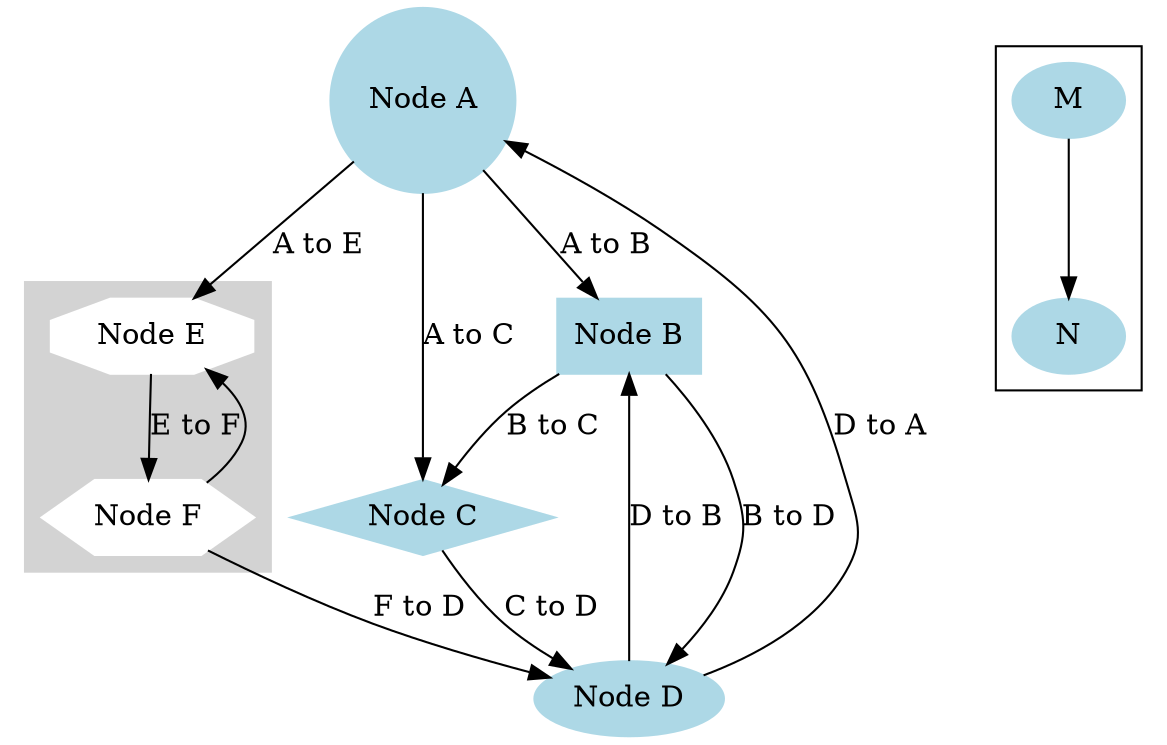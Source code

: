 
digraph G {
    // This attribute applies to the graph itself
    size="10,10";

    // Define nodes with different shapes and styles
    node [style=filled, color=lightblue];
    A [shape=circle, label="Node A"];
    B [shape=box, label="Node B"];
    C [shape=diamond, label="Node C"];
    D [shape=ellipse, label="Node D"];
    
    // Define edges with labels, weights, and bidirectional edges
    A -> B [label="A to B", weight=1];
    B -> C [label="B to C", weight=2];
    C -> D [label="C to D", weight=3];
    D -> A [label="D to A", weight=4];
    A -> C [label="A to C", weight=5];
    B -> D [label="B to D", weight=6];
    D -> B [label="D to B", weight=7];
    
    // Define a subgraph
    subgraph cluster_0 {
        style=filled;
        color=lightgrey;
        node [style=filled, color=white];
        E [shape=octagon, label="Node E"];
        F [shape=hexagon, label="Node F"];
        E -> F [label="E to F", weight=8];
    }

    subgraph cluster_1 {
        M -> N
        F -> E
    }
    
    // Define edges between subgraph and main graph
    A -> E [label="A to E", weight=9];
    F -> D [label="F to D", weight=10];
}
